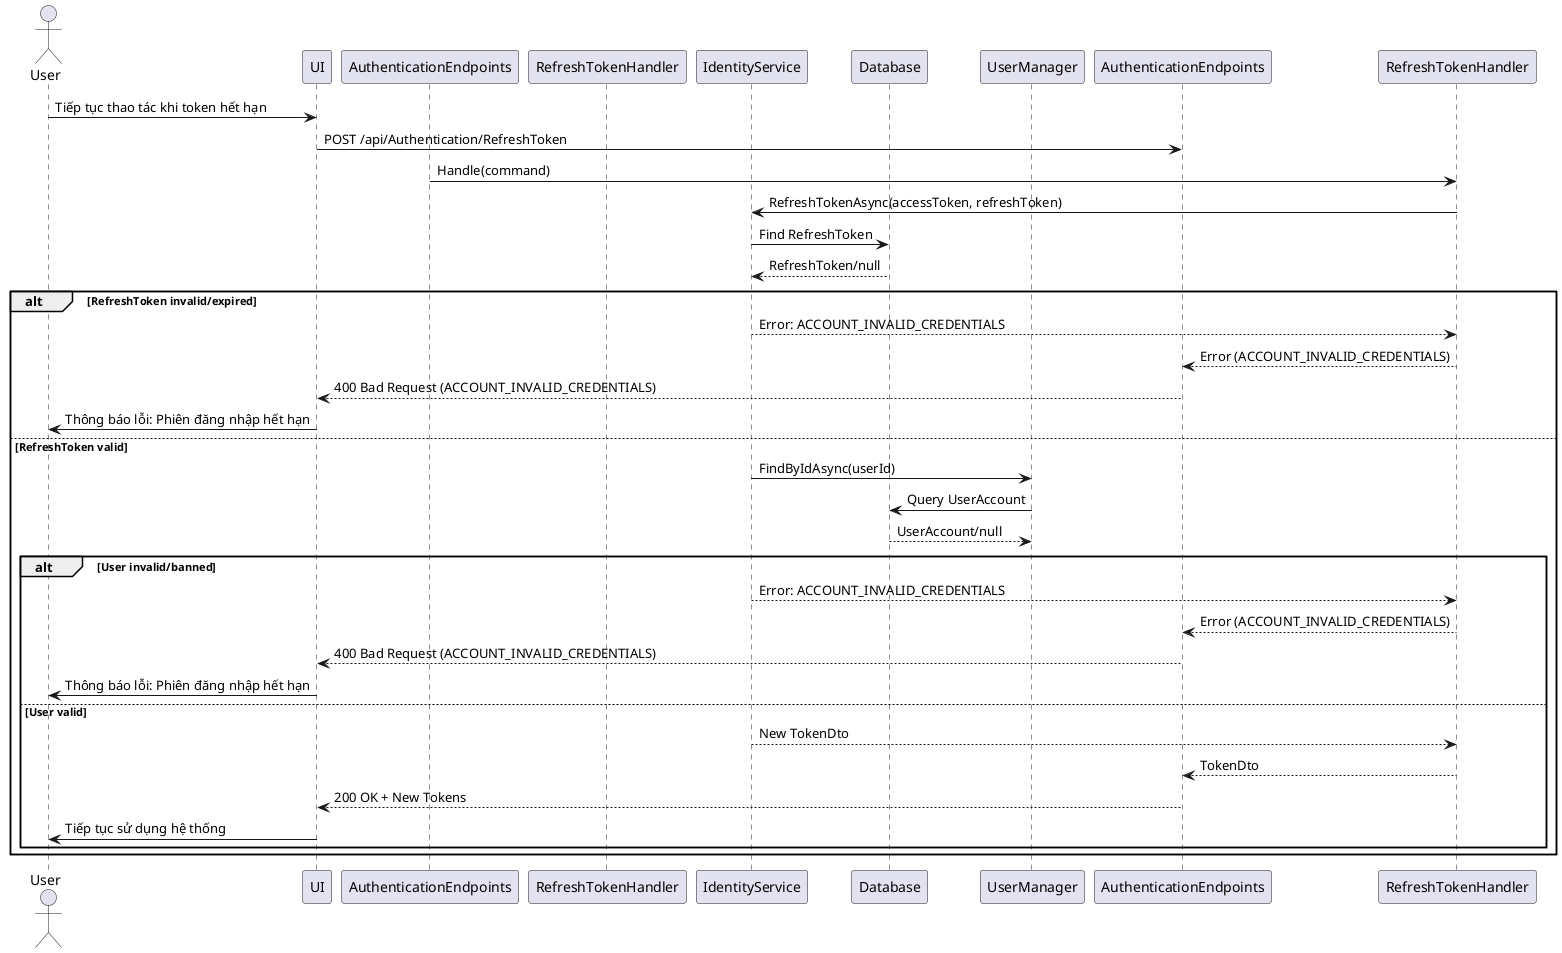 @startuml
actor User
participant UI
participant AuthenticationEndpoints as Endpoint
participant RefreshTokenHandler as Handler
participant IdentityService
participant Database
participant UserManager

User -> UI : Tiếp tục thao tác khi token hết hạn
UI -> AuthenticationEndpoints : POST /api/Authentication/RefreshToken
Endpoint -> RefreshTokenHandler : Handle(command)
RefreshTokenHandler -> IdentityService : RefreshTokenAsync(accessToken, refreshToken)
IdentityService -> Database : Find RefreshToken
Database --> IdentityService : RefreshToken/null
alt RefreshToken invalid/expired
    IdentityService --> RefreshTokenHandler : Error: ACCOUNT_INVALID_CREDENTIALS
    RefreshTokenHandler --> AuthenticationEndpoints : Error (ACCOUNT_INVALID_CREDENTIALS)
    AuthenticationEndpoints --> UI : 400 Bad Request (ACCOUNT_INVALID_CREDENTIALS)
    UI -> User : Thông báo lỗi: Phiên đăng nhập hết hạn
else RefreshToken valid
    IdentityService -> UserManager : FindByIdAsync(userId)
    UserManager -> Database : Query UserAccount
    Database --> UserManager : UserAccount/null
    alt User invalid/banned
        IdentityService --> RefreshTokenHandler : Error: ACCOUNT_INVALID_CREDENTIALS
        RefreshTokenHandler --> AuthenticationEndpoints : Error (ACCOUNT_INVALID_CREDENTIALS)
        AuthenticationEndpoints --> UI : 400 Bad Request (ACCOUNT_INVALID_CREDENTIALS)
        UI -> User : Thông báo lỗi: Phiên đăng nhập hết hạn
    else User valid
        IdentityService --> RefreshTokenHandler : New TokenDto
        RefreshTokenHandler --> AuthenticationEndpoints : TokenDto
        AuthenticationEndpoints --> UI : 200 OK + New Tokens
        UI -> User : Tiếp tục sử dụng hệ thống
    end
end
@enduml